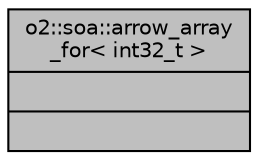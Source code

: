 digraph "o2::soa::arrow_array_for&lt; int32_t &gt;"
{
 // INTERACTIVE_SVG=YES
  bgcolor="transparent";
  edge [fontname="Helvetica",fontsize="10",labelfontname="Helvetica",labelfontsize="10"];
  node [fontname="Helvetica",fontsize="10",shape=record];
  Node1 [label="{o2::soa::arrow_array\l_for\< int32_t \>\n||}",height=0.2,width=0.4,color="black", fillcolor="grey75", style="filled", fontcolor="black"];
}
